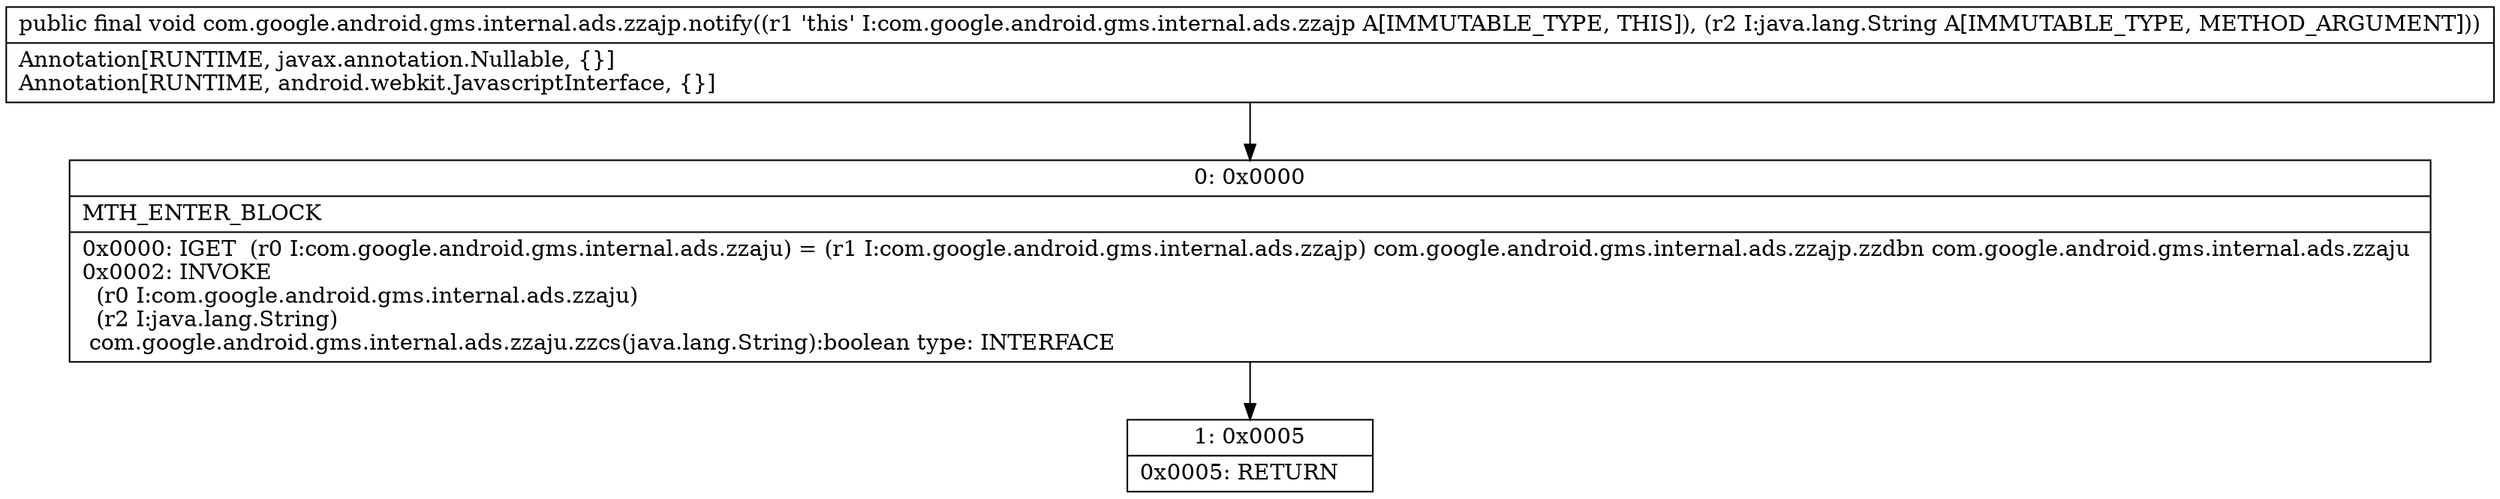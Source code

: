 digraph "CFG forcom.google.android.gms.internal.ads.zzajp.notify(Ljava\/lang\/String;)V" {
Node_0 [shape=record,label="{0\:\ 0x0000|MTH_ENTER_BLOCK\l|0x0000: IGET  (r0 I:com.google.android.gms.internal.ads.zzaju) = (r1 I:com.google.android.gms.internal.ads.zzajp) com.google.android.gms.internal.ads.zzajp.zzdbn com.google.android.gms.internal.ads.zzaju \l0x0002: INVOKE  \l  (r0 I:com.google.android.gms.internal.ads.zzaju)\l  (r2 I:java.lang.String)\l com.google.android.gms.internal.ads.zzaju.zzcs(java.lang.String):boolean type: INTERFACE \l}"];
Node_1 [shape=record,label="{1\:\ 0x0005|0x0005: RETURN   \l}"];
MethodNode[shape=record,label="{public final void com.google.android.gms.internal.ads.zzajp.notify((r1 'this' I:com.google.android.gms.internal.ads.zzajp A[IMMUTABLE_TYPE, THIS]), (r2 I:java.lang.String A[IMMUTABLE_TYPE, METHOD_ARGUMENT]))  | Annotation[RUNTIME, javax.annotation.Nullable, \{\}]\lAnnotation[RUNTIME, android.webkit.JavascriptInterface, \{\}]\l}"];
MethodNode -> Node_0;
Node_0 -> Node_1;
}

